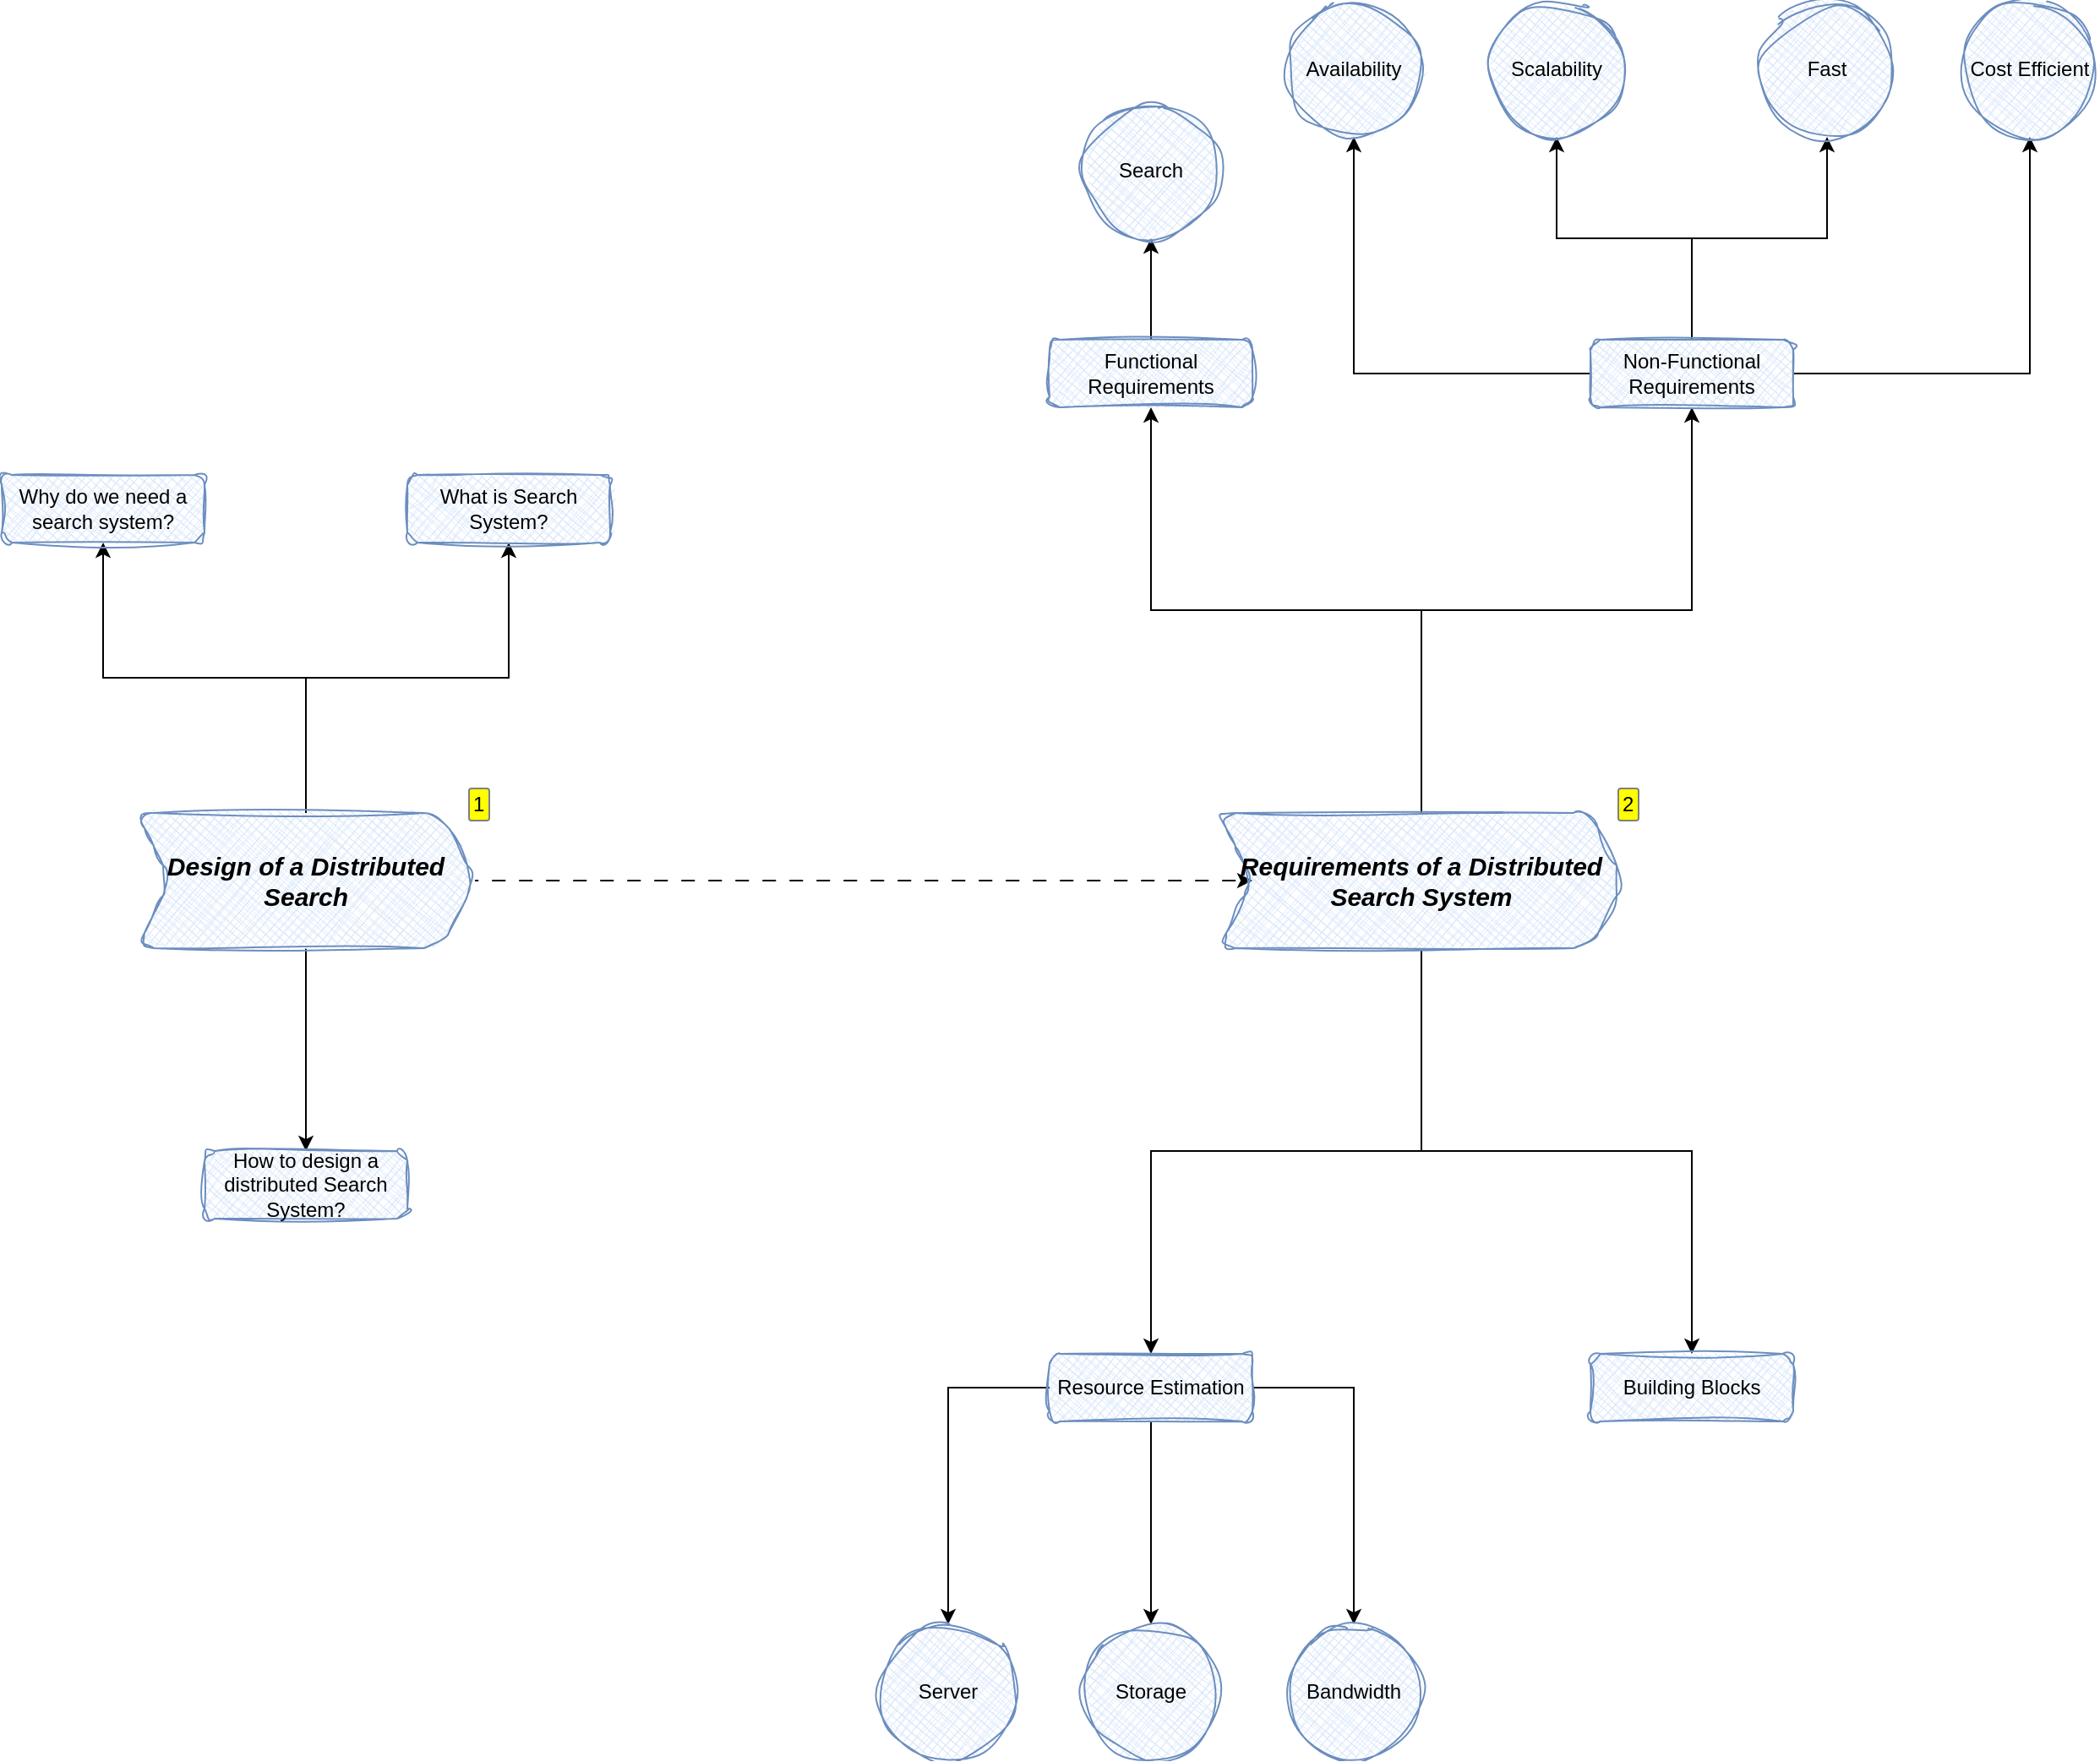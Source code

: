 <mxfile version="24.5.5" type="github">
  <diagram name="Page-1" id="8mzTLpE-g2ia8AFTpS4c">
    <mxGraphModel dx="2220" dy="2274" grid="1" gridSize="10" guides="1" tooltips="1" connect="1" arrows="1" fold="1" page="1" pageScale="1" pageWidth="850" pageHeight="1100" math="0" shadow="0">
      <root>
        <mxCell id="0" />
        <mxCell id="1" parent="0" />
        <mxCell id="wCBr8oGpxHdbUBBWgaJ1-3" value="" style="edgeStyle=orthogonalEdgeStyle;rounded=0;hachureGap=4;orthogonalLoop=1;jettySize=auto;html=1;fontFamily=Architects Daughter;fontSource=https%3A%2F%2Ffonts.googleapis.com%2Fcss%3Ffamily%3DArchitects%2BDaughter;" parent="1" source="wCBr8oGpxHdbUBBWgaJ1-1" target="wCBr8oGpxHdbUBBWgaJ1-2" edge="1">
          <mxGeometry relative="1" as="geometry" />
        </mxCell>
        <mxCell id="wCBr8oGpxHdbUBBWgaJ1-5" value="" style="edgeStyle=orthogonalEdgeStyle;shape=connector;rounded=0;hachureGap=4;orthogonalLoop=1;jettySize=auto;html=1;strokeColor=default;align=center;verticalAlign=middle;fontFamily=Architects Daughter;fontSource=https%3A%2F%2Ffonts.googleapis.com%2Fcss%3Ffamily%3DArchitects%2BDaughter;fontSize=11;fontColor=default;labelBackgroundColor=default;endArrow=classic;" parent="1" source="wCBr8oGpxHdbUBBWgaJ1-1" target="wCBr8oGpxHdbUBBWgaJ1-4" edge="1">
          <mxGeometry relative="1" as="geometry" />
        </mxCell>
        <mxCell id="wCBr8oGpxHdbUBBWgaJ1-7" value="" style="edgeStyle=orthogonalEdgeStyle;shape=connector;rounded=0;hachureGap=4;orthogonalLoop=1;jettySize=auto;html=1;strokeColor=default;align=center;verticalAlign=middle;fontFamily=Architects Daughter;fontSource=https%3A%2F%2Ffonts.googleapis.com%2Fcss%3Ffamily%3DArchitects%2BDaughter;fontSize=11;fontColor=default;labelBackgroundColor=default;endArrow=classic;" parent="1" source="wCBr8oGpxHdbUBBWgaJ1-1" target="wCBr8oGpxHdbUBBWgaJ1-6" edge="1">
          <mxGeometry relative="1" as="geometry" />
        </mxCell>
        <mxCell id="tENt8-ajpYwqjnNaKTEu-1" style="edgeStyle=orthogonalEdgeStyle;rounded=0;hachureGap=4;orthogonalLoop=1;jettySize=auto;html=1;entryX=0;entryY=0.5;entryDx=0;entryDy=0;fontFamily=Architects Daughter;fontSource=https%3A%2F%2Ffonts.googleapis.com%2Fcss%3Ffamily%3DArchitects%2BDaughter;flowAnimation=1;" edge="1" parent="1" source="wCBr8oGpxHdbUBBWgaJ1-1" target="wCBr8oGpxHdbUBBWgaJ1-8">
          <mxGeometry relative="1" as="geometry" />
        </mxCell>
        <mxCell id="wCBr8oGpxHdbUBBWgaJ1-1" value="&lt;font style=&quot;font-size: 15px;&quot;&gt;&lt;b&gt;&lt;i&gt;Design of a Distributed Search&lt;/i&gt;&lt;/b&gt;&lt;/font&gt;" style="shape=step;perimeter=stepPerimeter;whiteSpace=wrap;html=1;fixedSize=1;sketch=1;curveFitting=1;jiggle=2;shadow=0;rounded=1;fillStyle=cross-hatch;fillColor=#dae8fc;strokeColor=#6c8ebf;treeFolding=1;treeMoving=1;enumerate=1;" parent="1" vertex="1">
          <mxGeometry x="240" y="320" width="200" height="80" as="geometry" />
        </mxCell>
        <UserObject label="Why do we need a search system?" tooltip="Nowadays, we see a search bar on almost every website. We use that search bar to pick out relevant content from the enormous amount of content available on that website. A search bar enables us to quickly find what we’re looking for. For example, there are plenty of courses present on the Educative website. If we didn’t have a search feature, users would have to scroll through many pages and read the name of each course to find the one they’re looking for.&#xa;Press&#xa;+&#xa;to interact&#xa;&#xa;Let’s take another example. There are billions of videos uploaded and stored on YouTube. Imagine if YouTube didn’t provide us with a search bar. How would we find a specific video among the millions of videos that have been posted on YouTube over the years? It would take months to navigate through all of those videos and find the one we need. Users find it challenging to find what they’re looking for simply by scrolling around.&#xa;&#xa;Search engines are an even bigger example. We have billions of websites on the Internet. Each website has many web pages and there is plenty of content on each of these web pages. With so much content, the Internet would practically be useless without search engines, and users would end up lost in a sea of irrelevant data. Search engines are, essentially, filters for the massive amount of data available. They let users quickly obtain information that is of true interest without having to sift through too many unnecessary web pages.&#xa;&#xa;Behind every search bar, there is a search system." id="wCBr8oGpxHdbUBBWgaJ1-2">
          <mxCell style="whiteSpace=wrap;html=1;fillColor=#dae8fc;strokeColor=#6c8ebf;sketch=1;curveFitting=1;jiggle=2;shadow=0;rounded=1;fillStyle=cross-hatch;" parent="1" vertex="1">
            <mxGeometry x="160" y="120" width="120" height="40" as="geometry" />
          </mxCell>
        </UserObject>
        <UserObject label="What is Search System?" tooltip="A search system is a system that takes some text input, a search query, from the user and returns the relevant content in a few seconds or less. There are three main components of a search system, namely:&#xa;&#xa;    A crawler, which fetches content and creates documents.&#xa;    An indexer, which builds a searchable index.&#xa;    A searcher, which responds to search queries by running the search query on the index created by the indexer.&#xa;&#xa;The three phases of a search system&#xa;&#xa;Note: We have a separate chapter dedicated to the explanation of the crawler component. In this chapter, we’ll focus on indexing." id="wCBr8oGpxHdbUBBWgaJ1-4">
          <mxCell style="whiteSpace=wrap;html=1;fillColor=#dae8fc;strokeColor=#6c8ebf;sketch=1;curveFitting=1;jiggle=2;shadow=0;rounded=1;fillStyle=cross-hatch;" parent="1" vertex="1">
            <mxGeometry x="400" y="120" width="120" height="40" as="geometry" />
          </mxCell>
        </UserObject>
        <UserObject label="&lt;div&gt;How to design a distributed Search System?&lt;/div&gt;" tooltip="We divided the design of a distributed search system into five lessons:&#xa;&#xa;    Requirements: In this lesson, we list the functional and non-functional requirements of a distributed search system. We also estimate our system’s resources, such as servers, storage, and the bandwidth needed to serve a number of queries.&#xa;    Indexing: This lesson provides us with background knowledge on the process of indexing with the help of an example. After discussing indexing, we also look into a centralized architecture of distributed search systems.&#xa;    Initial design: This lesson consists of the high-level design of our system, its API, and the details of the indexing and searching process.&#xa;    Final design: In this lesson, we evaluate our previous design and revamp it to make it more scalable.&#xa;    Evaluation: This lesson explains how our designed distributed search system fulfills its requirements." id="wCBr8oGpxHdbUBBWgaJ1-6">
          <mxCell style="whiteSpace=wrap;html=1;fillColor=#dae8fc;strokeColor=#6c8ebf;sketch=1;curveFitting=1;jiggle=2;shadow=0;rounded=1;fillStyle=cross-hatch;" parent="1" vertex="1">
            <mxGeometry x="280" y="520" width="120" height="40" as="geometry" />
          </mxCell>
        </UserObject>
        <mxCell id="wCBr8oGpxHdbUBBWgaJ1-10" value="" style="edgeStyle=orthogonalEdgeStyle;shape=connector;rounded=0;hachureGap=4;orthogonalLoop=1;jettySize=auto;html=1;strokeColor=default;align=center;verticalAlign=middle;fontFamily=Architects Daughter;fontSource=https%3A%2F%2Ffonts.googleapis.com%2Fcss%3Ffamily%3DArchitects%2BDaughter;fontSize=11;fontColor=default;labelBackgroundColor=default;endArrow=classic;" parent="1" source="wCBr8oGpxHdbUBBWgaJ1-8" target="wCBr8oGpxHdbUBBWgaJ1-9" edge="1">
          <mxGeometry relative="1" as="geometry" />
        </mxCell>
        <mxCell id="wCBr8oGpxHdbUBBWgaJ1-14" value="" style="edgeStyle=orthogonalEdgeStyle;shape=connector;rounded=0;hachureGap=4;orthogonalLoop=1;jettySize=auto;html=1;strokeColor=default;align=center;verticalAlign=middle;fontFamily=Architects Daughter;fontSource=https%3A%2F%2Ffonts.googleapis.com%2Fcss%3Ffamily%3DArchitects%2BDaughter;fontSize=11;fontColor=default;labelBackgroundColor=default;endArrow=classic;" parent="1" source="wCBr8oGpxHdbUBBWgaJ1-8" target="wCBr8oGpxHdbUBBWgaJ1-13" edge="1">
          <mxGeometry relative="1" as="geometry" />
        </mxCell>
        <mxCell id="wCBr8oGpxHdbUBBWgaJ1-16" value="" style="edgeStyle=orthogonalEdgeStyle;shape=connector;rounded=0;hachureGap=4;orthogonalLoop=1;jettySize=auto;html=1;strokeColor=default;align=center;verticalAlign=middle;fontFamily=Architects Daughter;fontSource=https%3A%2F%2Ffonts.googleapis.com%2Fcss%3Ffamily%3DArchitects%2BDaughter;fontSize=11;fontColor=default;labelBackgroundColor=default;endArrow=classic;" parent="1" source="wCBr8oGpxHdbUBBWgaJ1-8" target="wCBr8oGpxHdbUBBWgaJ1-15" edge="1">
          <mxGeometry relative="1" as="geometry" />
        </mxCell>
        <mxCell id="wCBr8oGpxHdbUBBWgaJ1-18" value="" style="edgeStyle=orthogonalEdgeStyle;shape=connector;rounded=0;hachureGap=4;orthogonalLoop=1;jettySize=auto;html=1;strokeColor=default;align=center;verticalAlign=middle;fontFamily=Architects Daughter;fontSource=https%3A%2F%2Ffonts.googleapis.com%2Fcss%3Ffamily%3DArchitects%2BDaughter;fontSize=11;fontColor=default;labelBackgroundColor=default;endArrow=classic;" parent="1" source="wCBr8oGpxHdbUBBWgaJ1-8" target="wCBr8oGpxHdbUBBWgaJ1-17" edge="1">
          <mxGeometry relative="1" as="geometry" />
        </mxCell>
        <mxCell id="wCBr8oGpxHdbUBBWgaJ1-8" value="&lt;b&gt;&lt;font style=&quot;font-size: 15px;&quot;&gt;&lt;i&gt;Requirements of a Distributed Search System&lt;br&gt;&lt;/i&gt;&lt;/font&gt;&lt;/b&gt;" style="shape=step;perimeter=stepPerimeter;whiteSpace=wrap;html=1;fixedSize=1;sketch=1;curveFitting=1;jiggle=2;shadow=0;rounded=1;fillStyle=cross-hatch;fillColor=#dae8fc;strokeColor=#6c8ebf;treeFolding=1;treeMoving=1;enumerate=1;" parent="1" vertex="1">
          <mxGeometry x="880" y="320" width="240" height="80" as="geometry" />
        </mxCell>
        <mxCell id="wCBr8oGpxHdbUBBWgaJ1-20" value="" style="edgeStyle=orthogonalEdgeStyle;shape=connector;rounded=0;hachureGap=4;orthogonalLoop=1;jettySize=auto;html=1;strokeColor=default;align=center;verticalAlign=middle;fontFamily=Architects Daughter;fontSource=https%3A%2F%2Ffonts.googleapis.com%2Fcss%3Ffamily%3DArchitects%2BDaughter;fontSize=11;fontColor=default;labelBackgroundColor=default;endArrow=classic;" parent="1" source="wCBr8oGpxHdbUBBWgaJ1-9" target="wCBr8oGpxHdbUBBWgaJ1-19" edge="1">
          <mxGeometry relative="1" as="geometry" />
        </mxCell>
        <mxCell id="wCBr8oGpxHdbUBBWgaJ1-9" value="Functional Requirements" style="whiteSpace=wrap;html=1;fillColor=#dae8fc;strokeColor=#6c8ebf;sketch=1;curveFitting=1;jiggle=2;shadow=0;rounded=1;fillStyle=cross-hatch;" parent="1" vertex="1">
          <mxGeometry x="780" y="40" width="120" height="40" as="geometry" />
        </mxCell>
        <mxCell id="wCBr8oGpxHdbUBBWgaJ1-22" value="" style="edgeStyle=orthogonalEdgeStyle;shape=connector;rounded=0;hachureGap=4;orthogonalLoop=1;jettySize=auto;html=1;strokeColor=default;align=center;verticalAlign=middle;fontFamily=Architects Daughter;fontSource=https%3A%2F%2Ffonts.googleapis.com%2Fcss%3Ffamily%3DArchitects%2BDaughter;fontSize=11;fontColor=default;labelBackgroundColor=default;endArrow=classic;" parent="1" source="wCBr8oGpxHdbUBBWgaJ1-13" target="wCBr8oGpxHdbUBBWgaJ1-21" edge="1">
          <mxGeometry relative="1" as="geometry" />
        </mxCell>
        <mxCell id="wCBr8oGpxHdbUBBWgaJ1-24" value="" style="edgeStyle=orthogonalEdgeStyle;shape=connector;rounded=0;hachureGap=4;orthogonalLoop=1;jettySize=auto;html=1;strokeColor=default;align=center;verticalAlign=middle;fontFamily=Architects Daughter;fontSource=https%3A%2F%2Ffonts.googleapis.com%2Fcss%3Ffamily%3DArchitects%2BDaughter;fontSize=11;fontColor=default;labelBackgroundColor=default;endArrow=classic;" parent="1" source="wCBr8oGpxHdbUBBWgaJ1-13" target="wCBr8oGpxHdbUBBWgaJ1-23" edge="1">
          <mxGeometry relative="1" as="geometry" />
        </mxCell>
        <mxCell id="wCBr8oGpxHdbUBBWgaJ1-26" value="" style="edgeStyle=orthogonalEdgeStyle;shape=connector;rounded=0;hachureGap=4;orthogonalLoop=1;jettySize=auto;html=1;strokeColor=default;align=center;verticalAlign=middle;fontFamily=Architects Daughter;fontSource=https%3A%2F%2Ffonts.googleapis.com%2Fcss%3Ffamily%3DArchitects%2BDaughter;fontSize=11;fontColor=default;labelBackgroundColor=default;endArrow=classic;" parent="1" source="wCBr8oGpxHdbUBBWgaJ1-13" target="wCBr8oGpxHdbUBBWgaJ1-25" edge="1">
          <mxGeometry relative="1" as="geometry" />
        </mxCell>
        <mxCell id="wCBr8oGpxHdbUBBWgaJ1-28" value="" style="edgeStyle=orthogonalEdgeStyle;shape=connector;rounded=0;hachureGap=4;orthogonalLoop=1;jettySize=auto;html=1;strokeColor=default;align=center;verticalAlign=middle;fontFamily=Architects Daughter;fontSource=https%3A%2F%2Ffonts.googleapis.com%2Fcss%3Ffamily%3DArchitects%2BDaughter;fontSize=11;fontColor=default;labelBackgroundColor=default;endArrow=classic;" parent="1" source="wCBr8oGpxHdbUBBWgaJ1-13" target="wCBr8oGpxHdbUBBWgaJ1-27" edge="1">
          <mxGeometry relative="1" as="geometry" />
        </mxCell>
        <mxCell id="wCBr8oGpxHdbUBBWgaJ1-13" value="Non-Functional Requirements" style="whiteSpace=wrap;html=1;fillColor=#dae8fc;strokeColor=#6c8ebf;sketch=1;curveFitting=1;jiggle=2;shadow=0;rounded=1;fillStyle=cross-hatch;" parent="1" vertex="1">
          <mxGeometry x="1100" y="40" width="120" height="40" as="geometry" />
        </mxCell>
        <mxCell id="wCBr8oGpxHdbUBBWgaJ1-30" value="" style="edgeStyle=orthogonalEdgeStyle;shape=connector;rounded=0;hachureGap=4;orthogonalLoop=1;jettySize=auto;html=1;strokeColor=default;align=center;verticalAlign=middle;fontFamily=Architects Daughter;fontSource=https%3A%2F%2Ffonts.googleapis.com%2Fcss%3Ffamily%3DArchitects%2BDaughter;fontSize=11;fontColor=default;labelBackgroundColor=default;endArrow=classic;" parent="1" source="wCBr8oGpxHdbUBBWgaJ1-15" target="wCBr8oGpxHdbUBBWgaJ1-29" edge="1">
          <mxGeometry relative="1" as="geometry" />
        </mxCell>
        <mxCell id="wCBr8oGpxHdbUBBWgaJ1-32" value="" style="edgeStyle=orthogonalEdgeStyle;shape=connector;rounded=0;hachureGap=4;orthogonalLoop=1;jettySize=auto;html=1;strokeColor=default;align=center;verticalAlign=middle;fontFamily=Architects Daughter;fontSource=https%3A%2F%2Ffonts.googleapis.com%2Fcss%3Ffamily%3DArchitects%2BDaughter;fontSize=11;fontColor=default;labelBackgroundColor=default;endArrow=classic;" parent="1" source="wCBr8oGpxHdbUBBWgaJ1-15" target="wCBr8oGpxHdbUBBWgaJ1-31" edge="1">
          <mxGeometry relative="1" as="geometry" />
        </mxCell>
        <mxCell id="wCBr8oGpxHdbUBBWgaJ1-34" value="" style="edgeStyle=orthogonalEdgeStyle;shape=connector;rounded=0;hachureGap=4;orthogonalLoop=1;jettySize=auto;html=1;strokeColor=default;align=center;verticalAlign=middle;fontFamily=Architects Daughter;fontSource=https%3A%2F%2Ffonts.googleapis.com%2Fcss%3Ffamily%3DArchitects%2BDaughter;fontSize=11;fontColor=default;labelBackgroundColor=default;endArrow=classic;" parent="1" source="wCBr8oGpxHdbUBBWgaJ1-15" target="wCBr8oGpxHdbUBBWgaJ1-33" edge="1">
          <mxGeometry relative="1" as="geometry" />
        </mxCell>
        <mxCell id="wCBr8oGpxHdbUBBWgaJ1-15" value="Resource Estimation" style="whiteSpace=wrap;html=1;fillColor=#dae8fc;strokeColor=#6c8ebf;sketch=1;curveFitting=1;jiggle=2;shadow=0;rounded=1;fillStyle=cross-hatch;" parent="1" vertex="1">
          <mxGeometry x="780" y="640" width="120" height="40" as="geometry" />
        </mxCell>
        <UserObject label="Building Blocks" tooltip="We need a distributed storage in our design. Therefore, we can use the blob store, a previously discussed building block, to store the data to be indexed and the index itself. We’ll use a generic term, that is, “distributed storage” instead of the specific term “blob store.”" id="wCBr8oGpxHdbUBBWgaJ1-17">
          <mxCell style="whiteSpace=wrap;html=1;fillColor=#dae8fc;strokeColor=#6c8ebf;sketch=1;curveFitting=1;jiggle=2;shadow=0;rounded=1;fillStyle=cross-hatch;" parent="1" vertex="1">
            <mxGeometry x="1100" y="640" width="120" height="40" as="geometry" />
          </mxCell>
        </UserObject>
        <mxCell id="wCBr8oGpxHdbUBBWgaJ1-19" value="Search" style="ellipse;whiteSpace=wrap;html=1;fillColor=#dae8fc;strokeColor=#6c8ebf;sketch=1;curveFitting=1;jiggle=2;shadow=0;rounded=1;fillStyle=cross-hatch;" parent="1" vertex="1">
          <mxGeometry x="800" y="-100" width="80" height="80" as="geometry" />
        </mxCell>
        <mxCell id="wCBr8oGpxHdbUBBWgaJ1-21" value="Availability" style="ellipse;whiteSpace=wrap;html=1;fillColor=#dae8fc;strokeColor=#6c8ebf;sketch=1;curveFitting=1;jiggle=2;shadow=0;rounded=1;fillStyle=cross-hatch;" parent="1" vertex="1">
          <mxGeometry x="920" y="-160" width="80" height="80" as="geometry" />
        </mxCell>
        <mxCell id="wCBr8oGpxHdbUBBWgaJ1-23" value="Scalability" style="ellipse;whiteSpace=wrap;html=1;fillColor=#dae8fc;strokeColor=#6c8ebf;sketch=1;curveFitting=1;jiggle=2;shadow=0;rounded=1;fillStyle=cross-hatch;" parent="1" vertex="1">
          <mxGeometry x="1040" y="-160" width="80" height="80" as="geometry" />
        </mxCell>
        <mxCell id="wCBr8oGpxHdbUBBWgaJ1-25" value="Fast" style="ellipse;whiteSpace=wrap;html=1;fillColor=#dae8fc;strokeColor=#6c8ebf;sketch=1;curveFitting=1;jiggle=2;shadow=0;rounded=1;fillStyle=cross-hatch;" parent="1" vertex="1">
          <mxGeometry x="1200" y="-160" width="80" height="80" as="geometry" />
        </mxCell>
        <mxCell id="wCBr8oGpxHdbUBBWgaJ1-27" value="Cost Efficient" style="ellipse;whiteSpace=wrap;html=1;fillColor=#dae8fc;strokeColor=#6c8ebf;sketch=1;curveFitting=1;jiggle=2;shadow=0;rounded=1;fillStyle=cross-hatch;" parent="1" vertex="1">
          <mxGeometry x="1320" y="-160" width="80" height="80" as="geometry" />
        </mxCell>
        <UserObject label="Server" tooltip="Let’s estimate the total number of servers, storage, and bandwidth that is required by the distributed search system. We’ll calculate these numbers using an example of a YouTube search.&#xa;Number of servers estimation&#xa;&#xa;To estimate the number of servers, we need to know the number of daily active users of YouTube search feature. Let’s assume that we have 150 million daily active users of YouTube utilizing the search feature. Considering our assumption of using daily active users as a proxy for the number of requests per second to find the number of servers for peak load times, we get 150 million requests per second. Then, we use the following formula to calculate the number of servers:&#xa;Servers needed at peak load=Number of requests/secondRPS of server&#xa;Servers needed at peak load=RPS of serverNumber of requests/second​&#xa;&#xa;Using 64,000 as an estimated RPS of a server from the Back-of-the-envelope Calculations chapter, the required servers are estimated as follows:&#xa;Servers needed at peak load=150 million64,000=2343.75≈2350 servers&#xa;Servers needed at peak load=64,000150 million​=2343.75≈2350 servers&#xa;&#xa;The number of servers required for the YouTube search service&#xa;&#xa;    Note: Concurrent requests significantly impact the number of required servers compared to requests spread over time." id="wCBr8oGpxHdbUBBWgaJ1-29">
          <mxCell style="ellipse;whiteSpace=wrap;html=1;fillColor=#dae8fc;strokeColor=#6c8ebf;sketch=1;curveFitting=1;jiggle=2;shadow=0;rounded=1;fillStyle=cross-hatch;" parent="1" vertex="1">
            <mxGeometry x="680" y="800" width="80" height="80" as="geometry" />
          </mxCell>
        </UserObject>
        <UserObject label="Bandwidth" tooltip="The data is transferred between the user and the server on each search request. We estimate the bandwidth required for the incoming traffic on the server and the outgoing traffic from the server. Here is the formula to calculate the required bandwidth:&#xa;&#xa;Totalbandwidth=Totalrequests_second×Totalquery_size&#xa;Totalbandwidth​=Totalrequests_second​×Totalquery_size​&#xa;&#xa;Incoming traffic&#xa;&#xa;To estimate the incoming traffic bandwidth, we assume the following numbers:&#xa;&#xa;    The number of search requests per day is 150 million.&#xa;    The search query size is 100 Bytes.&#xa;&#xa;We can use the formula given above to calculate the bandwidth required for the incoming traffic.&#xa;Bandwidth Required for Incoming Search Queries per Second&#xa;&#xa;Outgoing traffic&#xa;&#xa;Outgoing traffic is the response that the server returns to the user on the search request. We assume that the number of suggested videos against a search query is 80, and one suggestion is of the size 50 Bytes. Suggestions consist of an ordered list of the video IDs.&#xa;&#xa;To estimate the outgoing traffic bandwidth, we assume the following numbers:&#xa;&#xa;    The number of search requests per day is 150 million.&#xa;    The response size is 4,000 Bytes.&#xa;&#xa;We can use the same formula to calculate the bandwidth required for the outgoing traffic.&#xa;Bandwidth Required for Outgoing Traffic per Second&#xa;Summarizing the bandwidth requirements of a video search&#xa;&#xa;    Note: The bandwidth requirements are relatively modest because we are assuming text results. Many search services can return small thumbnails and other media to enhance the search page. The bandwidth needs per page are intentionally low so that the service can provide near real-time results to the client.&#xa;&#xa;" id="wCBr8oGpxHdbUBBWgaJ1-31">
          <mxCell style="ellipse;whiteSpace=wrap;html=1;fillColor=#dae8fc;strokeColor=#6c8ebf;sketch=1;curveFitting=1;jiggle=2;shadow=0;rounded=1;fillStyle=cross-hatch;" parent="1" vertex="1">
            <mxGeometry x="920" y="800" width="80" height="80" as="geometry" />
          </mxCell>
        </UserObject>
        <UserObject label="Storage" tooltip="Each video’s metadata is stored in a separate JSON document. Each document is uniquely identified by the video ID. This metadata contains the title of the video, its description, the channel name, and a transcript. We assume the following numbers for estimating the storage required to index one video:&#xa;&#xa;    The size of a single JSON document is 200 KB.&#xa;    The number of unique terms or keys extracted from a single JSON document is 1,000.&#xa;    The amount of storage space required to add one term into the index table is 100 Bytes.&#xa;&#xa;The following formula is used to compute the storage required to index one video:&#xa;&#xa;Totalstorage/video=Storage/doc+(Terms/doc×Storage/term)&#xa;Totalstorage/video​=Storage/doc​+(Terms/doc​×Storage/term​)&#xa;Total Storage Required to Index One Video on YouTube&#xa;&#xa;In the table above, we calculate the storage required to index one video. We have already seen that the total storage required per video is 300 KB. Assuming that, on average, the number of videos uploaded per day on YouTube is 6,000, let’s calculate the total storage required to index the videos uploaded per day. The following formula is used to compute the storage required to index the videos uploaded to YouTube in one day:&#xa;&#xa;Totalstorage/day=No. of videos/day×Totalstorage/video&#xa;Totalstorage/day​=No. of videos/day​×Totalstorage/video​&#xa;Total Storage Required to Index Videos per Day on YouTube&#xa;&#xa;The total storage required to index 6,000 videos uploaded per day on YouTube is 1.8 GB. This storage requirement is just an estimation for YouTube. The storage need will increase if we provide a distributed search system as a service to multiple tenants.&#xa;Summarizing the storage requirement of a distributed search system for videos uploaded to YouTube per day" id="wCBr8oGpxHdbUBBWgaJ1-33">
          <mxCell style="ellipse;whiteSpace=wrap;html=1;fillColor=#dae8fc;strokeColor=#6c8ebf;sketch=1;curveFitting=1;jiggle=2;shadow=0;rounded=1;fillStyle=cross-hatch;" parent="1" vertex="1">
            <mxGeometry x="800" y="800" width="80" height="80" as="geometry" />
          </mxCell>
        </UserObject>
      </root>
    </mxGraphModel>
  </diagram>
</mxfile>
